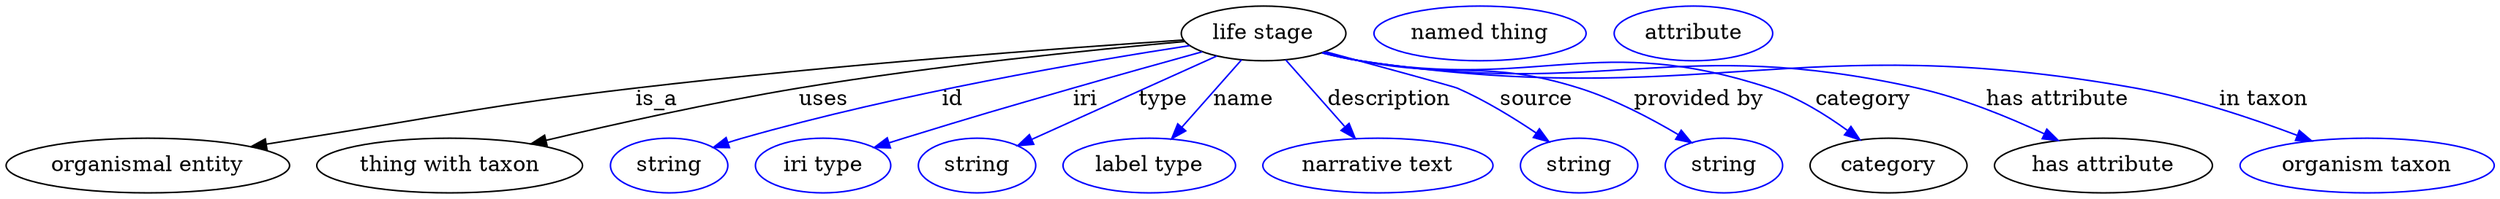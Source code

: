 digraph {
	graph [bb="0,0,1631.1,123"];
	node [label="\N"];
	"life stage"	[height=0.5,
		label="life stage",
		pos="823.94,105",
		width=1.4985];
	"organismal entity"	[height=0.5,
		pos="92.942,18",
		width=2.5817];
	"life stage" -> "organismal entity"	[label=is_a,
		lp="425.94,61.5",
		pos="e,160.41,30.383 771.47,100.66 693.08,95.415 540.79,84.254 411.94,69 315.06,57.532 291.28,51.353 194.94,36 187,34.735 178.72,33.392 \
170.45,32.037"];
	"thing with taxon"	[height=0.5,
		pos="290.94,18",
		width=2.4192];
	"life stage" -> "thing with taxon"	[label=uses,
		lp="535.44,61.5",
		pos="e,344.54,32.37 772.18,99.676 711.33,94.22 607.4,83.735 518.94,69 462.89,59.663 399.85,45.555 354.28,34.703"];
	id	[color=blue,
		height=0.5,
		label=string,
		pos="433.94,18",
		width=1.0652];
	"life stage" -> id	[color=blue,
		label=id,
		lp="619.94,61.5",
		pos="e,462.95,29.922 775.49,96.941 708.67,86.625 584.82,65.412 481.94,36 478.84,35.113 475.65,34.133 472.45,33.106",
		style=solid];
	iri	[color=blue,
		height=0.5,
		label="iri type",
		pos="534.94,18",
		width=1.2277];
	"life stage" -> iri	[color=blue,
		label=iri,
		lp="706.94,61.5",
		pos="e,568.62,29.681 783.64,92.918 759.12,86.126 727.19,77.191 698.94,69 649.92,54.785 637.73,50.997 588.94,36 585.45,34.926 581.83,33.805 \
578.2,32.674",
		style=solid];
	type	[color=blue,
		height=0.5,
		label=string,
		pos="635.94,18",
		width=1.0652];
	"life stage" -> type	[color=blue,
		label=type,
		lp="757.94,61.5",
		pos="e,662.6,31.051 793.32,90.154 760.13,75.147 707.2,51.218 672.02,35.311",
		style=solid];
	name	[color=blue,
		height=0.5,
		label="label type",
		pos="748.94,18",
		width=1.5707];
	"life stage" -> name	[color=blue,
		label=name,
		lp="810.94,61.5",
		pos="e,763.61,35.629 809.48,87.611 798.35,74.993 782.79,57.361 770.23,43.131",
		style=solid];
	description	[color=blue,
		height=0.5,
		label="narrative text",
		pos="898.94,18",
		width=2.0943];
	"life stage" -> description	[color=blue,
		label=description,
		lp="906.44,61.5",
		pos="e,884.01,35.92 838.4,87.611 849.36,75.19 864.61,57.911 877.06,43.801",
		style=solid];
	source	[color=blue,
		height=0.5,
		label=string,
		pos="1030.9,18",
		width=1.0652];
	"life stage" -> source	[color=blue,
		label=source,
		lp="1002.9,61.5",
		pos="e,1011.1,33.664 864.25,92.927 901.25,82.759 950.42,69.229 950.94,69 969.12,61.018 988.02,49.386 1002.9,39.349",
		style=solid];
	"provided by"	[color=blue,
		height=0.5,
		label=string,
		pos="1125.9,18",
		width=1.0652];
	"life stage" -> "provided by"	[color=blue,
		label="provided by",
		lp="1109.4,61.5",
		pos="e,1104.7,33.083 862.76,92.435 870.4,90.421 878.39,88.496 885.94,87 949.64,74.381 968.98,88.438 1030.9,69 1053.8,61.826 1077.7,49.244 \
1095.8,38.497",
		style=solid];
	category	[height=0.5,
		pos="1233.9,18",
		width=1.4263];
	"life stage" -> category	[color=blue,
		label=category,
		lp="1217.4,61.5",
		pos="e,1215.2,34.932 862.37,92.176 870.11,90.159 878.24,88.299 885.94,87 1004.5,66.998 1041.7,106.64 1155.9,69 1174.3,62.955 1192.6,51.581 \
1206.8,41.206",
		style=solid];
	"has attribute"	[height=0.5,
		pos="1374.9,18",
		width=1.9859];
	"life stage" -> "has attribute"	[color=blue,
		label="has attribute",
		lp="1344.9,61.5",
		pos="e,1345.3,34.499 862.02,92.155 869.86,90.113 878.12,88.249 885.94,87 1047.2,61.254 1093.5,104.48 1252.9,69 1281.8,62.575 1312.6,49.9 \
1336,38.92",
		style=solid];
	"in taxon"	[color=blue,
		height=0.5,
		label="organism taxon",
		pos="1547.9,18",
		width=2.3109];
	"life stage" -> "in taxon"	[color=blue,
		label="in taxon",
		lp="1479.9,61.5",
		pos="e,1511.5,34.213 862.01,92.071 869.85,90.036 878.11,88.196 885.94,87 1110.2,52.782 1172.7,108.83 1395.9,69 1432.4,62.491 1472.2,49.186 \
1501.9,37.936",
		style=solid];
	"named thing_category"	[color=blue,
		height=0.5,
		label="named thing",
		pos="964.94,105",
		width=1.9318];
	"organismal entity_has attribute"	[color=blue,
		height=0.5,
		label=attribute,
		pos="1104.9,105",
		width=1.4443];
}
